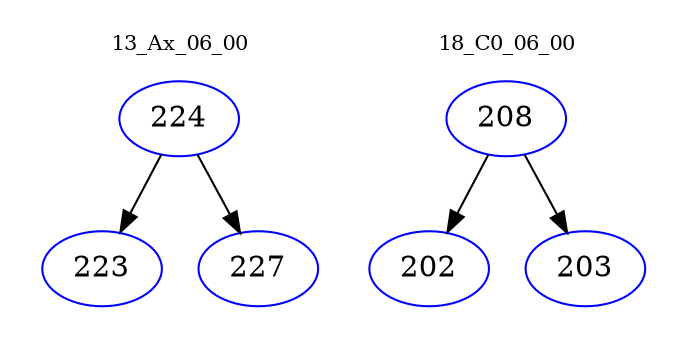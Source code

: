 digraph{
subgraph cluster_0 {
color = white
label = "13_Ax_06_00";
fontsize=10;
T0_224 [label="224", color="blue"]
T0_224 -> T0_223 [color="black"]
T0_223 [label="223", color="blue"]
T0_224 -> T0_227 [color="black"]
T0_227 [label="227", color="blue"]
}
subgraph cluster_1 {
color = white
label = "18_C0_06_00";
fontsize=10;
T1_208 [label="208", color="blue"]
T1_208 -> T1_202 [color="black"]
T1_202 [label="202", color="blue"]
T1_208 -> T1_203 [color="black"]
T1_203 [label="203", color="blue"]
}
}
